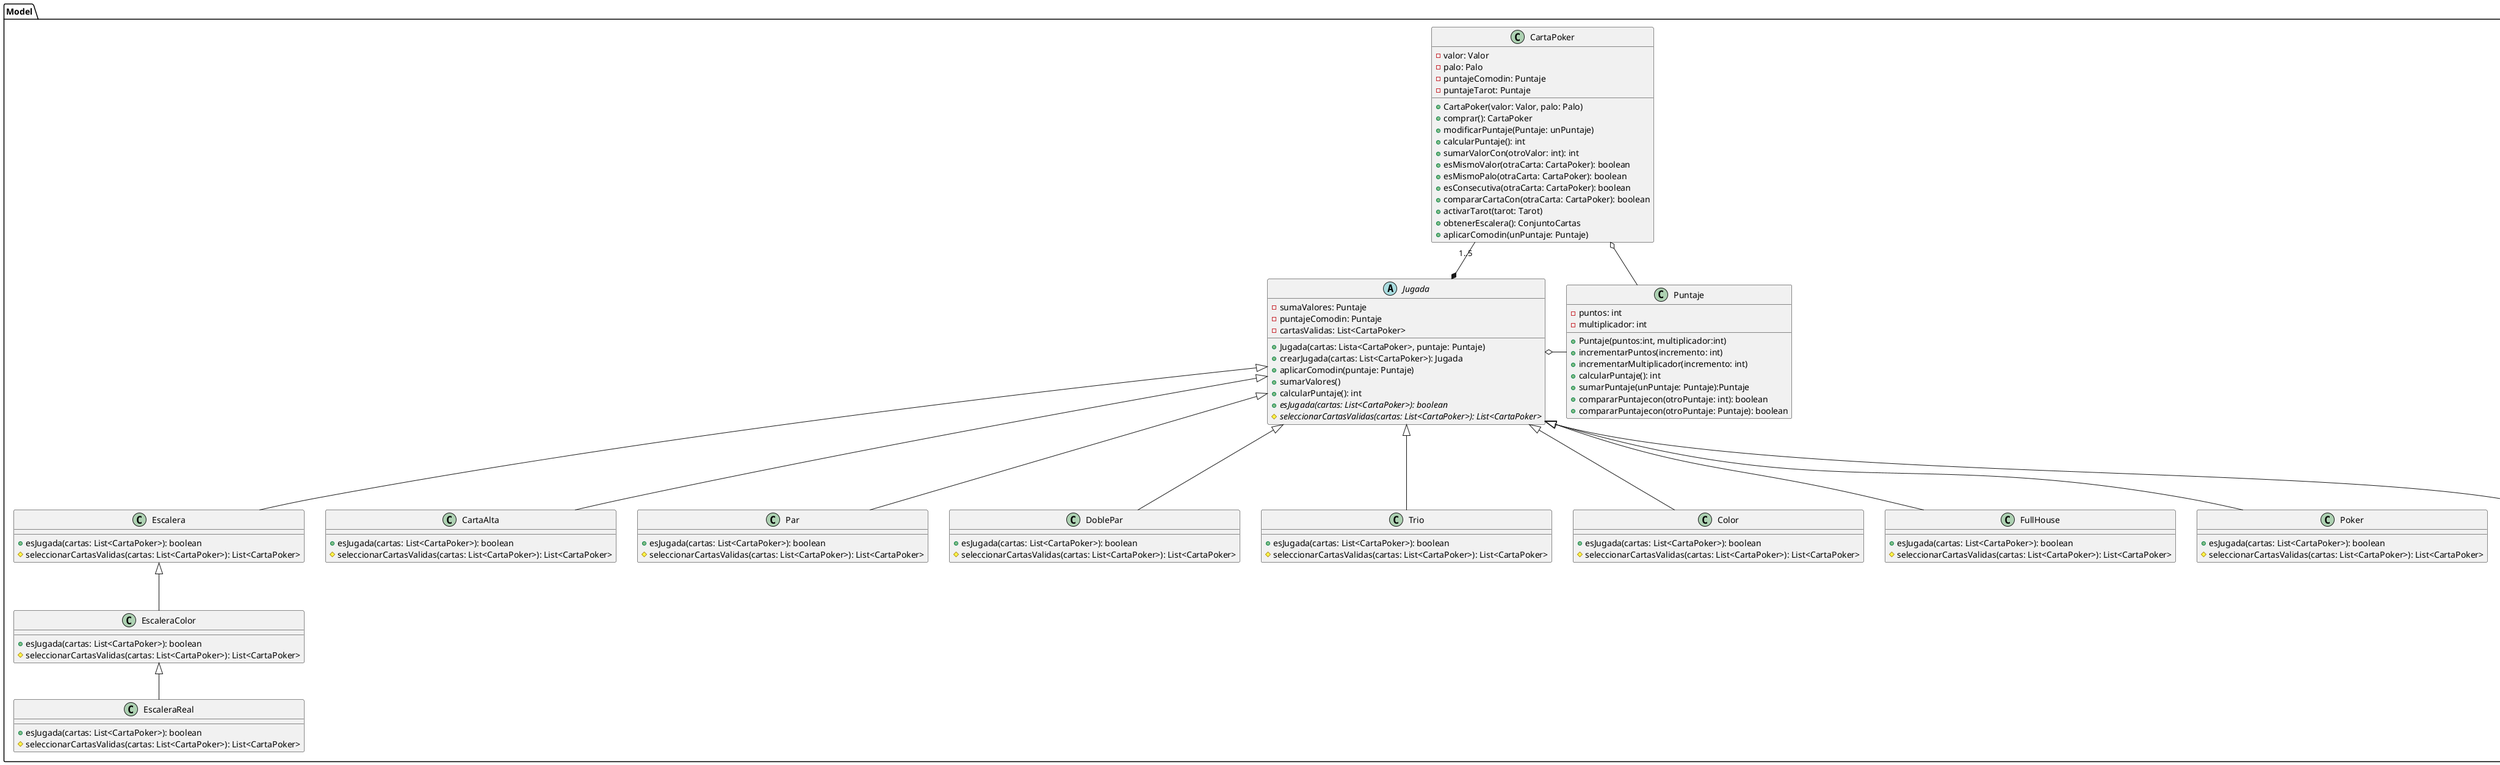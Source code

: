 @startuml
package Model {

    class Puntaje {
        - puntos: int
        - multiplicador: int

        + Puntaje(puntos:int, multiplicador:int)
        + incrementarPuntos(incremento: int)
        + incrementarMultiplicador(incremento: int)
        + calcularPuntaje(): int
        + sumarPuntaje(unPuntaje: Puntaje):Puntaje
        + compararPuntajecon(otroPuntaje: int): boolean
        + compararPuntajecon(otroPuntaje: Puntaje): boolean
    }

    class CartaPoker {
        - valor: Valor
        - palo: Palo
        - puntajeComodin: Puntaje
        - puntajeTarot: Puntaje

        + CartaPoker(valor: Valor, palo: Palo)
        + comprar(): CartaPoker
        + modificarPuntaje(Puntaje: unPuntaje)
        + calcularPuntaje(): int
        + sumarValorCon(otroValor: int): int
        + esMismoValor(otraCarta: CartaPoker): boolean
        + esMismoPalo(otraCarta: CartaPoker): boolean
        + esConsecutiva(otraCarta: CartaPoker): boolean
        + compararCartaCon(otraCarta: CartaPoker): boolean
        + activarTarot(tarot: Tarot)
        + obtenerEscalera(): ConjuntoCartas
        + aplicarComodin(unPuntaje: Puntaje)
    }

    abstract class Jugada {
        - sumaValores: Puntaje
        - puntajeComodin: Puntaje
        - cartasValidas: List<CartaPoker>

        + Jugada(cartas: Lista<CartaPoker>, puntaje: Puntaje)
        + crearJugada(cartas: List<CartaPoker>): Jugada
        + aplicarComodin(puntaje: Puntaje)
        + sumarValores()
        + calcularPuntaje(): int
        + {abstract}esJugada(cartas: List<CartaPoker>): boolean
        # {abstract}seleccionarCartasValidas(cartas: List<CartaPoker>): List<CartaPoker>
    }

    class CartaAlta {
        + esJugada(cartas: List<CartaPoker>): boolean
        # seleccionarCartasValidas(cartas: List<CartaPoker>): List<CartaPoker>
    }

    class Par {
        + esJugada(cartas: List<CartaPoker>): boolean
        # seleccionarCartasValidas(cartas: List<CartaPoker>): List<CartaPoker>
    }

    class DoblePar {
        + esJugada(cartas: List<CartaPoker>): boolean
        # seleccionarCartasValidas(cartas: List<CartaPoker>): List<CartaPoker>
    }

    class Trio {
        + esJugada(cartas: List<CartaPoker>): boolean
        # seleccionarCartasValidas(cartas: List<CartaPoker>): List<CartaPoker>
    }

    class Escalera {
        + esJugada(cartas: List<CartaPoker>): boolean
        # seleccionarCartasValidas(cartas: List<CartaPoker>): List<CartaPoker>
    }

    class Color {
        + esJugada(cartas: List<CartaPoker>): boolean
        # seleccionarCartasValidas(cartas: List<CartaPoker>): List<CartaPoker>
    }

    class FullHouse {
        + esJugada(cartas: List<CartaPoker>): boolean
        # seleccionarCartasValidas(cartas: List<CartaPoker>): List<CartaPoker>
    }

    class Poker {
        + esJugada(cartas: List<CartaPoker>): boolean
        # seleccionarCartasValidas(cartas: List<CartaPoker>): List<CartaPoker>
    }

    class EscaleraColor {
        + esJugada(cartas: List<CartaPoker>): boolean
        # seleccionarCartasValidas(cartas: List<CartaPoker>): List<CartaPoker>
    }

    class EscaleraReal {
        + esJugada(cartas: List<CartaPoker>): boolean
        # seleccionarCartasValidas(cartas: List<CartaPoker>): List<CartaPoker>
    }

    class Descarte{
        - puntajeComodin: Puntaje
        + Descarte(cartas: List<CartaPoker>)
        + esJugada(cartas: List<CartaPoker>): boolean
        # seleccionarCartasValidas(cartas: List<CartaPoker>): List<CartaPoker>
    }

    Jugada *-up- "1..5"CartaPoker
    Jugada o-right- Puntaje
    CartaPoker o-- Puntaje

    CartaAlta -up--|> Jugada
    Par -up--|> Jugada
    DoblePar -up--|> Jugada
    Trio -up--|> Jugada

    Escalera -up--|> Jugada
    EscaleraColor -up-|> Escalera
    EscaleraReal -up-|> EscaleraColor

    Color -up--|> Jugada
    FullHouse -up--|> Jugada
    Poker -up--|> Jugada
    Descarte -up--|> Jugada

}
@enduml